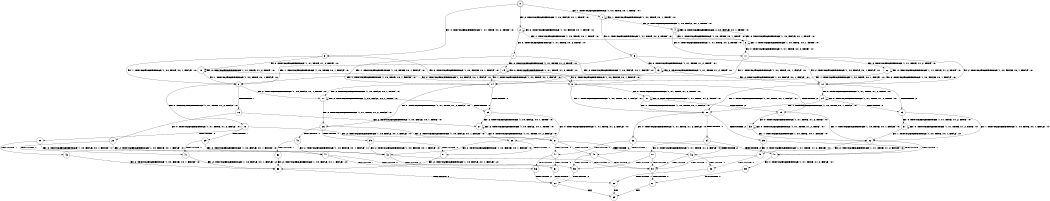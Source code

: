 digraph BCG {
size = "7, 10.5";
center = TRUE;
node [shape = circle];
0 [peripheries = 2];
0 -> 1 [label = "EX !1 !ATOMIC_EXCH_BRANCH (1, +0, TRUE, +0, 1, TRUE) !:0:"];
0 -> 2 [label = "EX !2 !ATOMIC_EXCH_BRANCH (1, +0, FALSE, +0, 1, TRUE) !:0:"];
0 -> 3 [label = "EX !0 !ATOMIC_EXCH_BRANCH (1, +1, TRUE, +0, 2, TRUE) !:0:"];
1 -> 4 [label = "EX !2 !ATOMIC_EXCH_BRANCH (1, +0, FALSE, +0, 1, TRUE) !:0:"];
1 -> 5 [label = "EX !0 !ATOMIC_EXCH_BRANCH (1, +1, TRUE, +0, 2, TRUE) !:0:"];
1 -> 1 [label = "EX !1 !ATOMIC_EXCH_BRANCH (1, +0, TRUE, +0, 1, TRUE) !:0:"];
2 -> 6 [label = "EX !1 !ATOMIC_EXCH_BRANCH (1, +0, TRUE, +0, 1, TRUE) !:0:"];
2 -> 7 [label = "EX !0 !ATOMIC_EXCH_BRANCH (1, +1, TRUE, +0, 2, TRUE) !:0:"];
2 -> 2 [label = "EX !2 !ATOMIC_EXCH_BRANCH (1, +0, FALSE, +0, 1, TRUE) !:0:"];
3 -> 8 [label = "EX !1 !ATOMIC_EXCH_BRANCH (1, +0, TRUE, +0, 1, FALSE) !:0:"];
3 -> 9 [label = "EX !2 !ATOMIC_EXCH_BRANCH (1, +0, FALSE, +0, 1, FALSE) !:0:"];
3 -> 10 [label = "EX !0 !ATOMIC_EXCH_BRANCH (1, +1, TRUE, +1, 2, TRUE) !:0:"];
4 -> 11 [label = "EX !0 !ATOMIC_EXCH_BRANCH (1, +1, TRUE, +0, 2, TRUE) !:0:"];
4 -> 4 [label = "EX !2 !ATOMIC_EXCH_BRANCH (1, +0, FALSE, +0, 1, TRUE) !:0:"];
4 -> 6 [label = "EX !1 !ATOMIC_EXCH_BRANCH (1, +0, TRUE, +0, 1, TRUE) !:0:"];
5 -> 12 [label = "EX !2 !ATOMIC_EXCH_BRANCH (1, +0, FALSE, +0, 1, FALSE) !:0:"];
5 -> 8 [label = "EX !1 !ATOMIC_EXCH_BRANCH (1, +0, TRUE, +0, 1, FALSE) !:0:"];
5 -> 13 [label = "EX !0 !ATOMIC_EXCH_BRANCH (1, +1, TRUE, +1, 2, TRUE) !:0:"];
6 -> 11 [label = "EX !0 !ATOMIC_EXCH_BRANCH (1, +1, TRUE, +0, 2, TRUE) !:0:"];
6 -> 4 [label = "EX !2 !ATOMIC_EXCH_BRANCH (1, +0, FALSE, +0, 1, TRUE) !:0:"];
6 -> 6 [label = "EX !1 !ATOMIC_EXCH_BRANCH (1, +0, TRUE, +0, 1, TRUE) !:0:"];
7 -> 14 [label = "EX !1 !ATOMIC_EXCH_BRANCH (1, +0, TRUE, +0, 1, FALSE) !:0:"];
7 -> 9 [label = "EX !2 !ATOMIC_EXCH_BRANCH (1, +0, FALSE, +0, 1, FALSE) !:0:"];
7 -> 15 [label = "EX !0 !ATOMIC_EXCH_BRANCH (1, +1, TRUE, +1, 2, TRUE) !:0:"];
8 -> 16 [label = "TERMINATE !1"];
8 -> 17 [label = "EX !2 !ATOMIC_EXCH_BRANCH (1, +0, FALSE, +0, 1, TRUE) !:0:"];
8 -> 18 [label = "EX !0 !ATOMIC_EXCH_BRANCH (1, +1, TRUE, +1, 2, FALSE) !:0:"];
9 -> 19 [label = "TERMINATE !2"];
9 -> 20 [label = "EX !1 !ATOMIC_EXCH_BRANCH (1, +0, TRUE, +0, 1, FALSE) !:0:"];
9 -> 21 [label = "EX !0 !ATOMIC_EXCH_BRANCH (1, +1, TRUE, +1, 2, TRUE) !:0:"];
10 -> 8 [label = "EX !1 !ATOMIC_EXCH_BRANCH (1, +0, TRUE, +0, 1, FALSE) !:0:"];
10 -> 9 [label = "EX !2 !ATOMIC_EXCH_BRANCH (1, +0, FALSE, +0, 1, FALSE) !:0:"];
10 -> 10 [label = "EX !0 !ATOMIC_EXCH_BRANCH (1, +1, TRUE, +1, 2, TRUE) !:0:"];
11 -> 12 [label = "EX !2 !ATOMIC_EXCH_BRANCH (1, +0, FALSE, +0, 1, FALSE) !:0:"];
11 -> 14 [label = "EX !1 !ATOMIC_EXCH_BRANCH (1, +0, TRUE, +0, 1, FALSE) !:0:"];
11 -> 22 [label = "EX !0 !ATOMIC_EXCH_BRANCH (1, +1, TRUE, +1, 2, TRUE) !:0:"];
12 -> 23 [label = "TERMINATE !2"];
12 -> 20 [label = "EX !1 !ATOMIC_EXCH_BRANCH (1, +0, TRUE, +0, 1, FALSE) !:0:"];
12 -> 24 [label = "EX !0 !ATOMIC_EXCH_BRANCH (1, +1, TRUE, +1, 2, TRUE) !:0:"];
13 -> 12 [label = "EX !2 !ATOMIC_EXCH_BRANCH (1, +0, FALSE, +0, 1, FALSE) !:0:"];
13 -> 8 [label = "EX !1 !ATOMIC_EXCH_BRANCH (1, +0, TRUE, +0, 1, FALSE) !:0:"];
13 -> 13 [label = "EX !0 !ATOMIC_EXCH_BRANCH (1, +1, TRUE, +1, 2, TRUE) !:0:"];
14 -> 25 [label = "TERMINATE !1"];
14 -> 17 [label = "EX !2 !ATOMIC_EXCH_BRANCH (1, +0, FALSE, +0, 1, TRUE) !:0:"];
14 -> 26 [label = "EX !0 !ATOMIC_EXCH_BRANCH (1, +1, TRUE, +1, 2, FALSE) !:0:"];
15 -> 14 [label = "EX !1 !ATOMIC_EXCH_BRANCH (1, +0, TRUE, +0, 1, FALSE) !:0:"];
15 -> 9 [label = "EX !2 !ATOMIC_EXCH_BRANCH (1, +0, FALSE, +0, 1, FALSE) !:0:"];
15 -> 15 [label = "EX !0 !ATOMIC_EXCH_BRANCH (1, +1, TRUE, +1, 2, TRUE) !:0:"];
16 -> 27 [label = "EX !2 !ATOMIC_EXCH_BRANCH (1, +0, FALSE, +0, 1, TRUE) !:0:"];
16 -> 28 [label = "EX !0 !ATOMIC_EXCH_BRANCH (1, +1, TRUE, +1, 2, FALSE) !:0:"];
17 -> 25 [label = "TERMINATE !1"];
17 -> 17 [label = "EX !2 !ATOMIC_EXCH_BRANCH (1, +0, FALSE, +0, 1, TRUE) !:0:"];
17 -> 26 [label = "EX !0 !ATOMIC_EXCH_BRANCH (1, +1, TRUE, +1, 2, FALSE) !:0:"];
18 -> 29 [label = "TERMINATE !1"];
18 -> 30 [label = "TERMINATE !0"];
18 -> 31 [label = "EX !2 !ATOMIC_EXCH_BRANCH (1, +0, FALSE, +0, 1, FALSE) !:0:"];
19 -> 32 [label = "EX !1 !ATOMIC_EXCH_BRANCH (1, +0, TRUE, +0, 1, FALSE) !:0:"];
19 -> 33 [label = "EX !0 !ATOMIC_EXCH_BRANCH (1, +1, TRUE, +1, 2, TRUE) !:0:"];
20 -> 34 [label = "TERMINATE !1"];
20 -> 35 [label = "TERMINATE !2"];
20 -> 36 [label = "EX !0 !ATOMIC_EXCH_BRANCH (1, +1, TRUE, +1, 2, FALSE) !:0:"];
21 -> 19 [label = "TERMINATE !2"];
21 -> 20 [label = "EX !1 !ATOMIC_EXCH_BRANCH (1, +0, TRUE, +0, 1, FALSE) !:0:"];
21 -> 21 [label = "EX !0 !ATOMIC_EXCH_BRANCH (1, +1, TRUE, +1, 2, TRUE) !:0:"];
22 -> 12 [label = "EX !2 !ATOMIC_EXCH_BRANCH (1, +0, FALSE, +0, 1, FALSE) !:0:"];
22 -> 14 [label = "EX !1 !ATOMIC_EXCH_BRANCH (1, +0, TRUE, +0, 1, FALSE) !:0:"];
22 -> 22 [label = "EX !0 !ATOMIC_EXCH_BRANCH (1, +1, TRUE, +1, 2, TRUE) !:0:"];
23 -> 32 [label = "EX !1 !ATOMIC_EXCH_BRANCH (1, +0, TRUE, +0, 1, FALSE) !:0:"];
23 -> 37 [label = "EX !0 !ATOMIC_EXCH_BRANCH (1, +1, TRUE, +1, 2, TRUE) !:0:"];
24 -> 23 [label = "TERMINATE !2"];
24 -> 20 [label = "EX !1 !ATOMIC_EXCH_BRANCH (1, +0, TRUE, +0, 1, FALSE) !:0:"];
24 -> 24 [label = "EX !0 !ATOMIC_EXCH_BRANCH (1, +1, TRUE, +1, 2, TRUE) !:0:"];
25 -> 27 [label = "EX !2 !ATOMIC_EXCH_BRANCH (1, +0, FALSE, +0, 1, TRUE) !:0:"];
25 -> 38 [label = "EX !0 !ATOMIC_EXCH_BRANCH (1, +1, TRUE, +1, 2, FALSE) !:0:"];
26 -> 39 [label = "TERMINATE !1"];
26 -> 40 [label = "TERMINATE !0"];
26 -> 31 [label = "EX !2 !ATOMIC_EXCH_BRANCH (1, +0, FALSE, +0, 1, FALSE) !:0:"];
27 -> 27 [label = "EX !2 !ATOMIC_EXCH_BRANCH (1, +0, FALSE, +0, 1, TRUE) !:0:"];
27 -> 38 [label = "EX !0 !ATOMIC_EXCH_BRANCH (1, +1, TRUE, +1, 2, FALSE) !:0:"];
28 -> 41 [label = "TERMINATE !0"];
28 -> 42 [label = "EX !2 !ATOMIC_EXCH_BRANCH (1, +0, FALSE, +0, 1, FALSE) !:0:"];
29 -> 41 [label = "TERMINATE !0"];
29 -> 42 [label = "EX !2 !ATOMIC_EXCH_BRANCH (1, +0, FALSE, +0, 1, FALSE) !:0:"];
30 -> 43 [label = "TERMINATE !1"];
30 -> 44 [label = "EX !2 !ATOMIC_EXCH_BRANCH (1, +0, FALSE, +0, 1, FALSE) !:1:"];
31 -> 45 [label = "TERMINATE !1"];
31 -> 46 [label = "TERMINATE !2"];
31 -> 47 [label = "TERMINATE !0"];
32 -> 48 [label = "TERMINATE !1"];
32 -> 49 [label = "EX !0 !ATOMIC_EXCH_BRANCH (1, +1, TRUE, +1, 2, FALSE) !:0:"];
33 -> 32 [label = "EX !1 !ATOMIC_EXCH_BRANCH (1, +0, TRUE, +0, 1, FALSE) !:0:"];
33 -> 33 [label = "EX !0 !ATOMIC_EXCH_BRANCH (1, +1, TRUE, +1, 2, TRUE) !:0:"];
34 -> 48 [label = "TERMINATE !2"];
34 -> 50 [label = "EX !0 !ATOMIC_EXCH_BRANCH (1, +1, TRUE, +1, 2, FALSE) !:0:"];
35 -> 48 [label = "TERMINATE !1"];
35 -> 49 [label = "EX !0 !ATOMIC_EXCH_BRANCH (1, +1, TRUE, +1, 2, FALSE) !:0:"];
36 -> 45 [label = "TERMINATE !1"];
36 -> 46 [label = "TERMINATE !2"];
36 -> 47 [label = "TERMINATE !0"];
37 -> 32 [label = "EX !1 !ATOMIC_EXCH_BRANCH (1, +0, TRUE, +0, 1, FALSE) !:0:"];
37 -> 37 [label = "EX !0 !ATOMIC_EXCH_BRANCH (1, +1, TRUE, +1, 2, TRUE) !:0:"];
38 -> 51 [label = "TERMINATE !0"];
38 -> 42 [label = "EX !2 !ATOMIC_EXCH_BRANCH (1, +0, FALSE, +0, 1, FALSE) !:0:"];
39 -> 51 [label = "TERMINATE !0"];
39 -> 42 [label = "EX !2 !ATOMIC_EXCH_BRANCH (1, +0, FALSE, +0, 1, FALSE) !:0:"];
40 -> 52 [label = "TERMINATE !1"];
40 -> 44 [label = "EX !2 !ATOMIC_EXCH_BRANCH (1, +0, FALSE, +0, 1, FALSE) !:1:"];
41 -> 53 [label = "EX !2 !ATOMIC_EXCH_BRANCH (1, +0, FALSE, +0, 1, FALSE) !:2:"];
42 -> 54 [label = "TERMINATE !2"];
42 -> 55 [label = "TERMINATE !0"];
43 -> 53 [label = "EX !2 !ATOMIC_EXCH_BRANCH (1, +0, FALSE, +0, 1, FALSE) !:2:"];
44 -> 56 [label = "TERMINATE !1"];
44 -> 57 [label = "TERMINATE !2"];
45 -> 54 [label = "TERMINATE !2"];
45 -> 55 [label = "TERMINATE !0"];
46 -> 54 [label = "TERMINATE !1"];
46 -> 58 [label = "TERMINATE !0"];
47 -> 56 [label = "TERMINATE !1"];
47 -> 57 [label = "TERMINATE !2"];
48 -> 59 [label = "EX !0 !ATOMIC_EXCH_BRANCH (1, +1, TRUE, +1, 2, FALSE) !:0:"];
49 -> 54 [label = "TERMINATE !1"];
49 -> 58 [label = "TERMINATE !0"];
50 -> 54 [label = "TERMINATE !2"];
50 -> 55 [label = "TERMINATE !0"];
51 -> 53 [label = "EX !2 !ATOMIC_EXCH_BRANCH (1, +0, FALSE, +0, 1, FALSE) !:2:"];
52 -> 53 [label = "EX !2 !ATOMIC_EXCH_BRANCH (1, +0, FALSE, +0, 1, FALSE) !:2:"];
53 -> 60 [label = "TERMINATE !2"];
54 -> 61 [label = "TERMINATE !0"];
55 -> 60 [label = "TERMINATE !2"];
56 -> 60 [label = "TERMINATE !2"];
57 -> 62 [label = "TERMINATE !1"];
58 -> 62 [label = "TERMINATE !1"];
59 -> 61 [label = "TERMINATE !0"];
60 -> 63 [label = "exit"];
61 -> 63 [label = "exit"];
62 -> 63 [label = "exit"];
}
